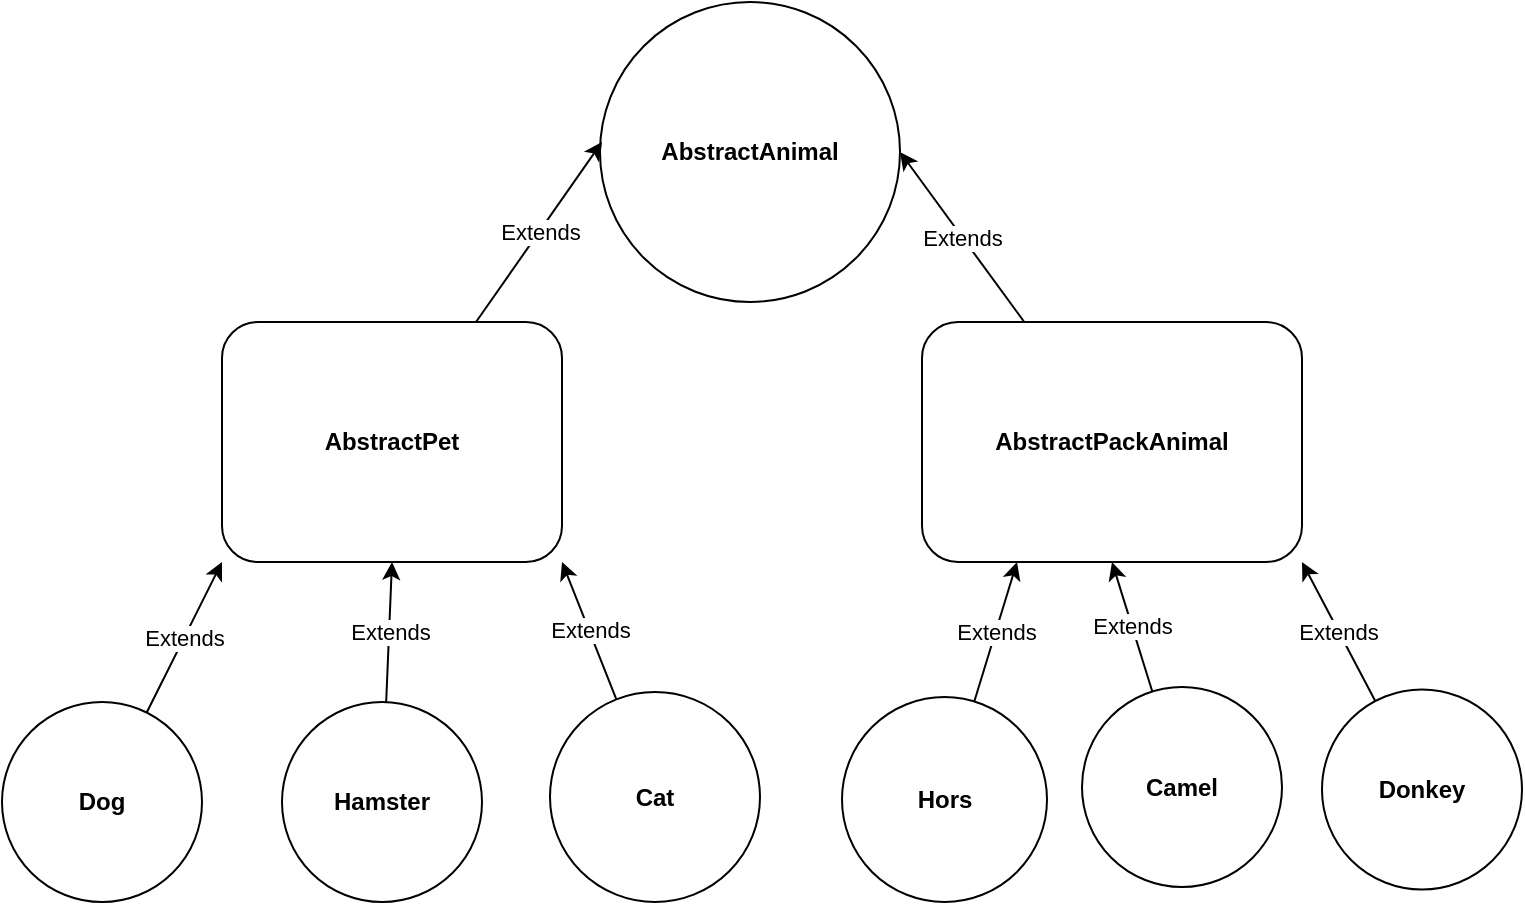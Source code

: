 <mxfile>
    <diagram id="3fpg1Mf63nktlI4NNFuJ" name="Страница 1">
        <mxGraphModel dx="1002" dy="576" grid="1" gridSize="10" guides="1" tooltips="1" connect="1" arrows="1" fold="1" page="1" pageScale="1" pageWidth="827" pageHeight="1169" math="0" shadow="0">
            <root>
                <mxCell id="0"/>
                <mxCell id="1" parent="0"/>
                <mxCell id="2" value="&lt;b&gt;AbstractAnimal&lt;/b&gt;" style="ellipse;whiteSpace=wrap;html=1;" vertex="1" parent="1">
                    <mxGeometry x="339" y="60" width="150" height="150" as="geometry"/>
                </mxCell>
                <mxCell id="17" value="Extends" style="edgeStyle=none;html=1;" edge="1" parent="1" source="3">
                    <mxGeometry relative="1" as="geometry">
                        <mxPoint x="340" y="130" as="targetPoint"/>
                    </mxGeometry>
                </mxCell>
                <mxCell id="3" value="&lt;b&gt;AbstractPet&lt;/b&gt;" style="rounded=1;whiteSpace=wrap;html=1;" vertex="1" parent="1">
                    <mxGeometry x="150" y="220" width="170" height="120" as="geometry"/>
                </mxCell>
                <mxCell id="18" value="Extends" style="edgeStyle=none;html=1;entryX=1;entryY=0.5;entryDx=0;entryDy=0;" edge="1" parent="1" source="4" target="2">
                    <mxGeometry relative="1" as="geometry"/>
                </mxCell>
                <mxCell id="4" value="&lt;b&gt;AbstractPackAnimal&lt;/b&gt;" style="rounded=1;whiteSpace=wrap;html=1;" vertex="1" parent="1">
                    <mxGeometry x="500" y="220" width="190" height="120" as="geometry"/>
                </mxCell>
                <mxCell id="12" value="Extends" style="edgeStyle=none;html=1;entryX=0;entryY=1;entryDx=0;entryDy=0;" edge="1" parent="1" source="5" target="3">
                    <mxGeometry relative="1" as="geometry"/>
                </mxCell>
                <mxCell id="5" value="&lt;b&gt;Dog&lt;/b&gt;" style="ellipse;whiteSpace=wrap;html=1;aspect=fixed;" vertex="1" parent="1">
                    <mxGeometry x="40" y="410" width="100" height="100" as="geometry"/>
                </mxCell>
                <mxCell id="11" value="Extends" style="edgeStyle=none;html=1;entryX=0.5;entryY=1;entryDx=0;entryDy=0;" edge="1" parent="1" source="6" target="3">
                    <mxGeometry relative="1" as="geometry"/>
                </mxCell>
                <mxCell id="6" value="&lt;b&gt;Hamster&lt;/b&gt;" style="ellipse;whiteSpace=wrap;html=1;aspect=fixed;" vertex="1" parent="1">
                    <mxGeometry x="180" y="410" width="100" height="100" as="geometry"/>
                </mxCell>
                <mxCell id="13" value="Extends" style="edgeStyle=none;html=1;entryX=1;entryY=1;entryDx=0;entryDy=0;" edge="1" parent="1" source="7" target="3">
                    <mxGeometry relative="1" as="geometry"/>
                </mxCell>
                <mxCell id="7" value="&lt;b&gt;Cat&lt;/b&gt;" style="ellipse;whiteSpace=wrap;html=1;aspect=fixed;" vertex="1" parent="1">
                    <mxGeometry x="314" y="405" width="105" height="105" as="geometry"/>
                </mxCell>
                <mxCell id="14" value="Extends" style="edgeStyle=none;html=1;entryX=0.25;entryY=1;entryDx=0;entryDy=0;" edge="1" parent="1" source="8" target="4">
                    <mxGeometry relative="1" as="geometry"/>
                </mxCell>
                <mxCell id="8" value="&lt;b&gt;Hors&lt;/b&gt;" style="ellipse;whiteSpace=wrap;html=1;aspect=fixed;" vertex="1" parent="1">
                    <mxGeometry x="460" y="407.5" width="102.5" height="102.5" as="geometry"/>
                </mxCell>
                <mxCell id="15" value="Extends" style="edgeStyle=none;html=1;entryX=0.5;entryY=1;entryDx=0;entryDy=0;" edge="1" parent="1" source="9" target="4">
                    <mxGeometry relative="1" as="geometry"/>
                </mxCell>
                <mxCell id="9" value="&lt;b&gt;Camel&lt;/b&gt;" style="ellipse;whiteSpace=wrap;html=1;aspect=fixed;" vertex="1" parent="1">
                    <mxGeometry x="580" y="402.5" width="100" height="100" as="geometry"/>
                </mxCell>
                <mxCell id="16" value="Extends" style="edgeStyle=none;html=1;entryX=1;entryY=1;entryDx=0;entryDy=0;" edge="1" parent="1" source="10" target="4">
                    <mxGeometry relative="1" as="geometry"/>
                </mxCell>
                <mxCell id="10" value="&lt;b&gt;Donkey&lt;/b&gt;" style="ellipse;whiteSpace=wrap;html=1;aspect=fixed;" vertex="1" parent="1">
                    <mxGeometry x="700" y="403.75" width="100" height="100" as="geometry"/>
                </mxCell>
            </root>
        </mxGraphModel>
    </diagram>
</mxfile>